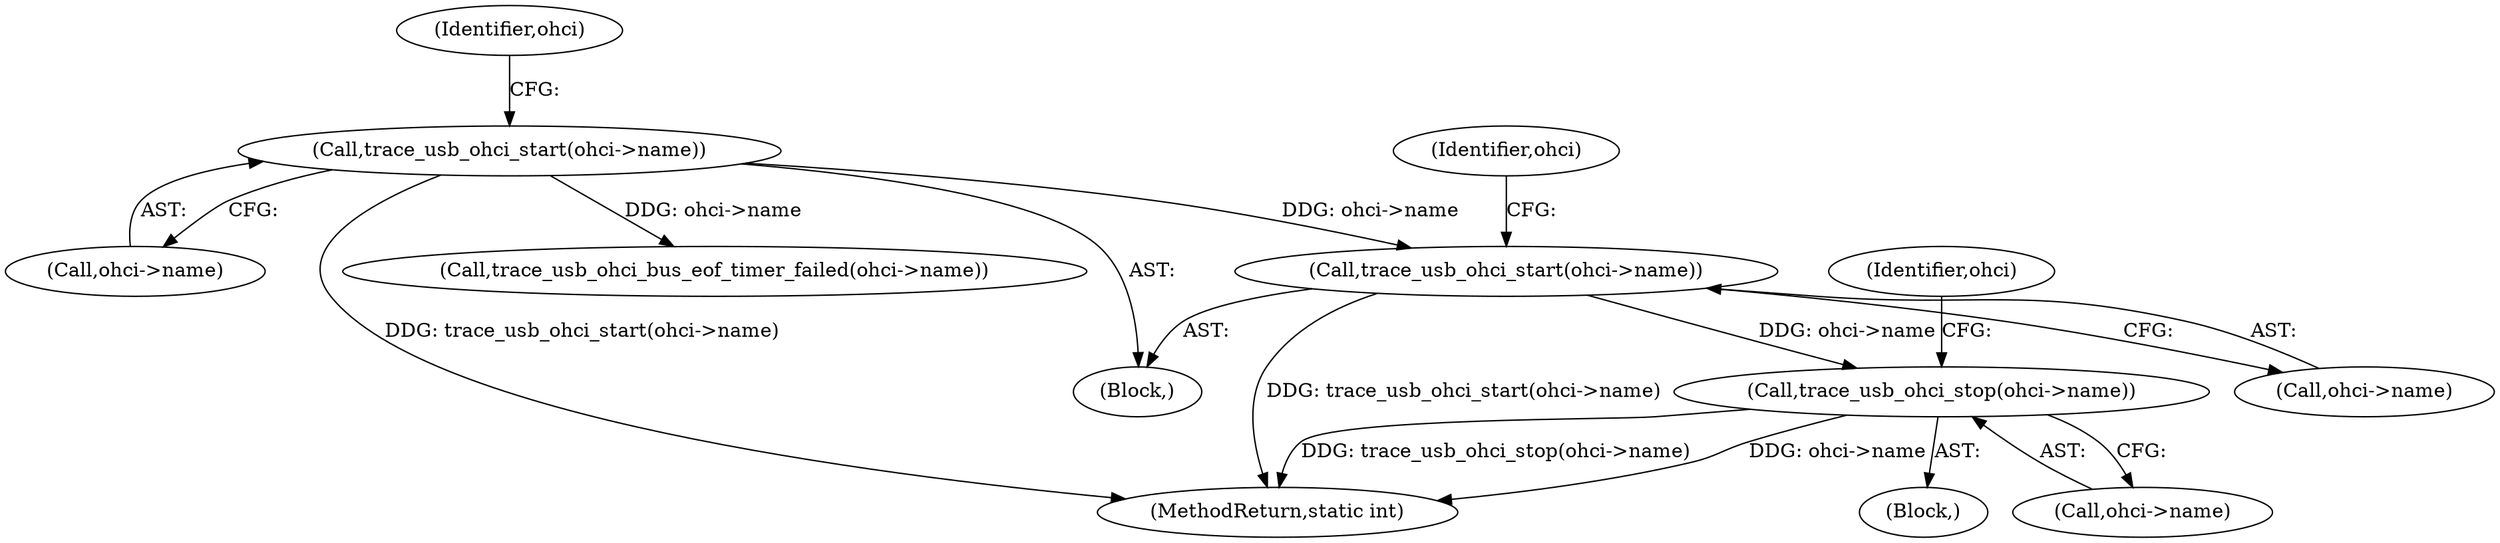 digraph "0_qemu_fa1298c2d623522eda7b4f1f721fcb935abb7360@pointer" {
"1000150" [label="(Call,trace_usb_ohci_stop(ohci->name))"];
"1000145" [label="(Call,trace_usb_ohci_start(ohci->name))"];
"1000126" [label="(Call,trace_usb_ohci_start(ohci->name))"];
"1000172" [label="(MethodReturn,static int)"];
"1000127" [label="(Call,ohci->name)"];
"1000137" [label="(Call,trace_usb_ohci_bus_eof_timer_failed(ohci->name))"];
"1000156" [label="(Identifier,ohci)"];
"1000149" [label="(Block,)"];
"1000150" [label="(Call,trace_usb_ohci_stop(ohci->name))"];
"1000102" [label="(Block,)"];
"1000146" [label="(Call,ohci->name)"];
"1000133" [label="(Identifier,ohci)"];
"1000145" [label="(Call,trace_usb_ohci_start(ohci->name))"];
"1000126" [label="(Call,trace_usb_ohci_start(ohci->name))"];
"1000152" [label="(Identifier,ohci)"];
"1000151" [label="(Call,ohci->name)"];
"1000150" -> "1000149"  [label="AST: "];
"1000150" -> "1000151"  [label="CFG: "];
"1000151" -> "1000150"  [label="AST: "];
"1000156" -> "1000150"  [label="CFG: "];
"1000150" -> "1000172"  [label="DDG: trace_usb_ohci_stop(ohci->name)"];
"1000150" -> "1000172"  [label="DDG: ohci->name"];
"1000145" -> "1000150"  [label="DDG: ohci->name"];
"1000145" -> "1000102"  [label="AST: "];
"1000145" -> "1000146"  [label="CFG: "];
"1000146" -> "1000145"  [label="AST: "];
"1000152" -> "1000145"  [label="CFG: "];
"1000145" -> "1000172"  [label="DDG: trace_usb_ohci_start(ohci->name)"];
"1000126" -> "1000145"  [label="DDG: ohci->name"];
"1000126" -> "1000102"  [label="AST: "];
"1000126" -> "1000127"  [label="CFG: "];
"1000127" -> "1000126"  [label="AST: "];
"1000133" -> "1000126"  [label="CFG: "];
"1000126" -> "1000172"  [label="DDG: trace_usb_ohci_start(ohci->name)"];
"1000126" -> "1000137"  [label="DDG: ohci->name"];
}
